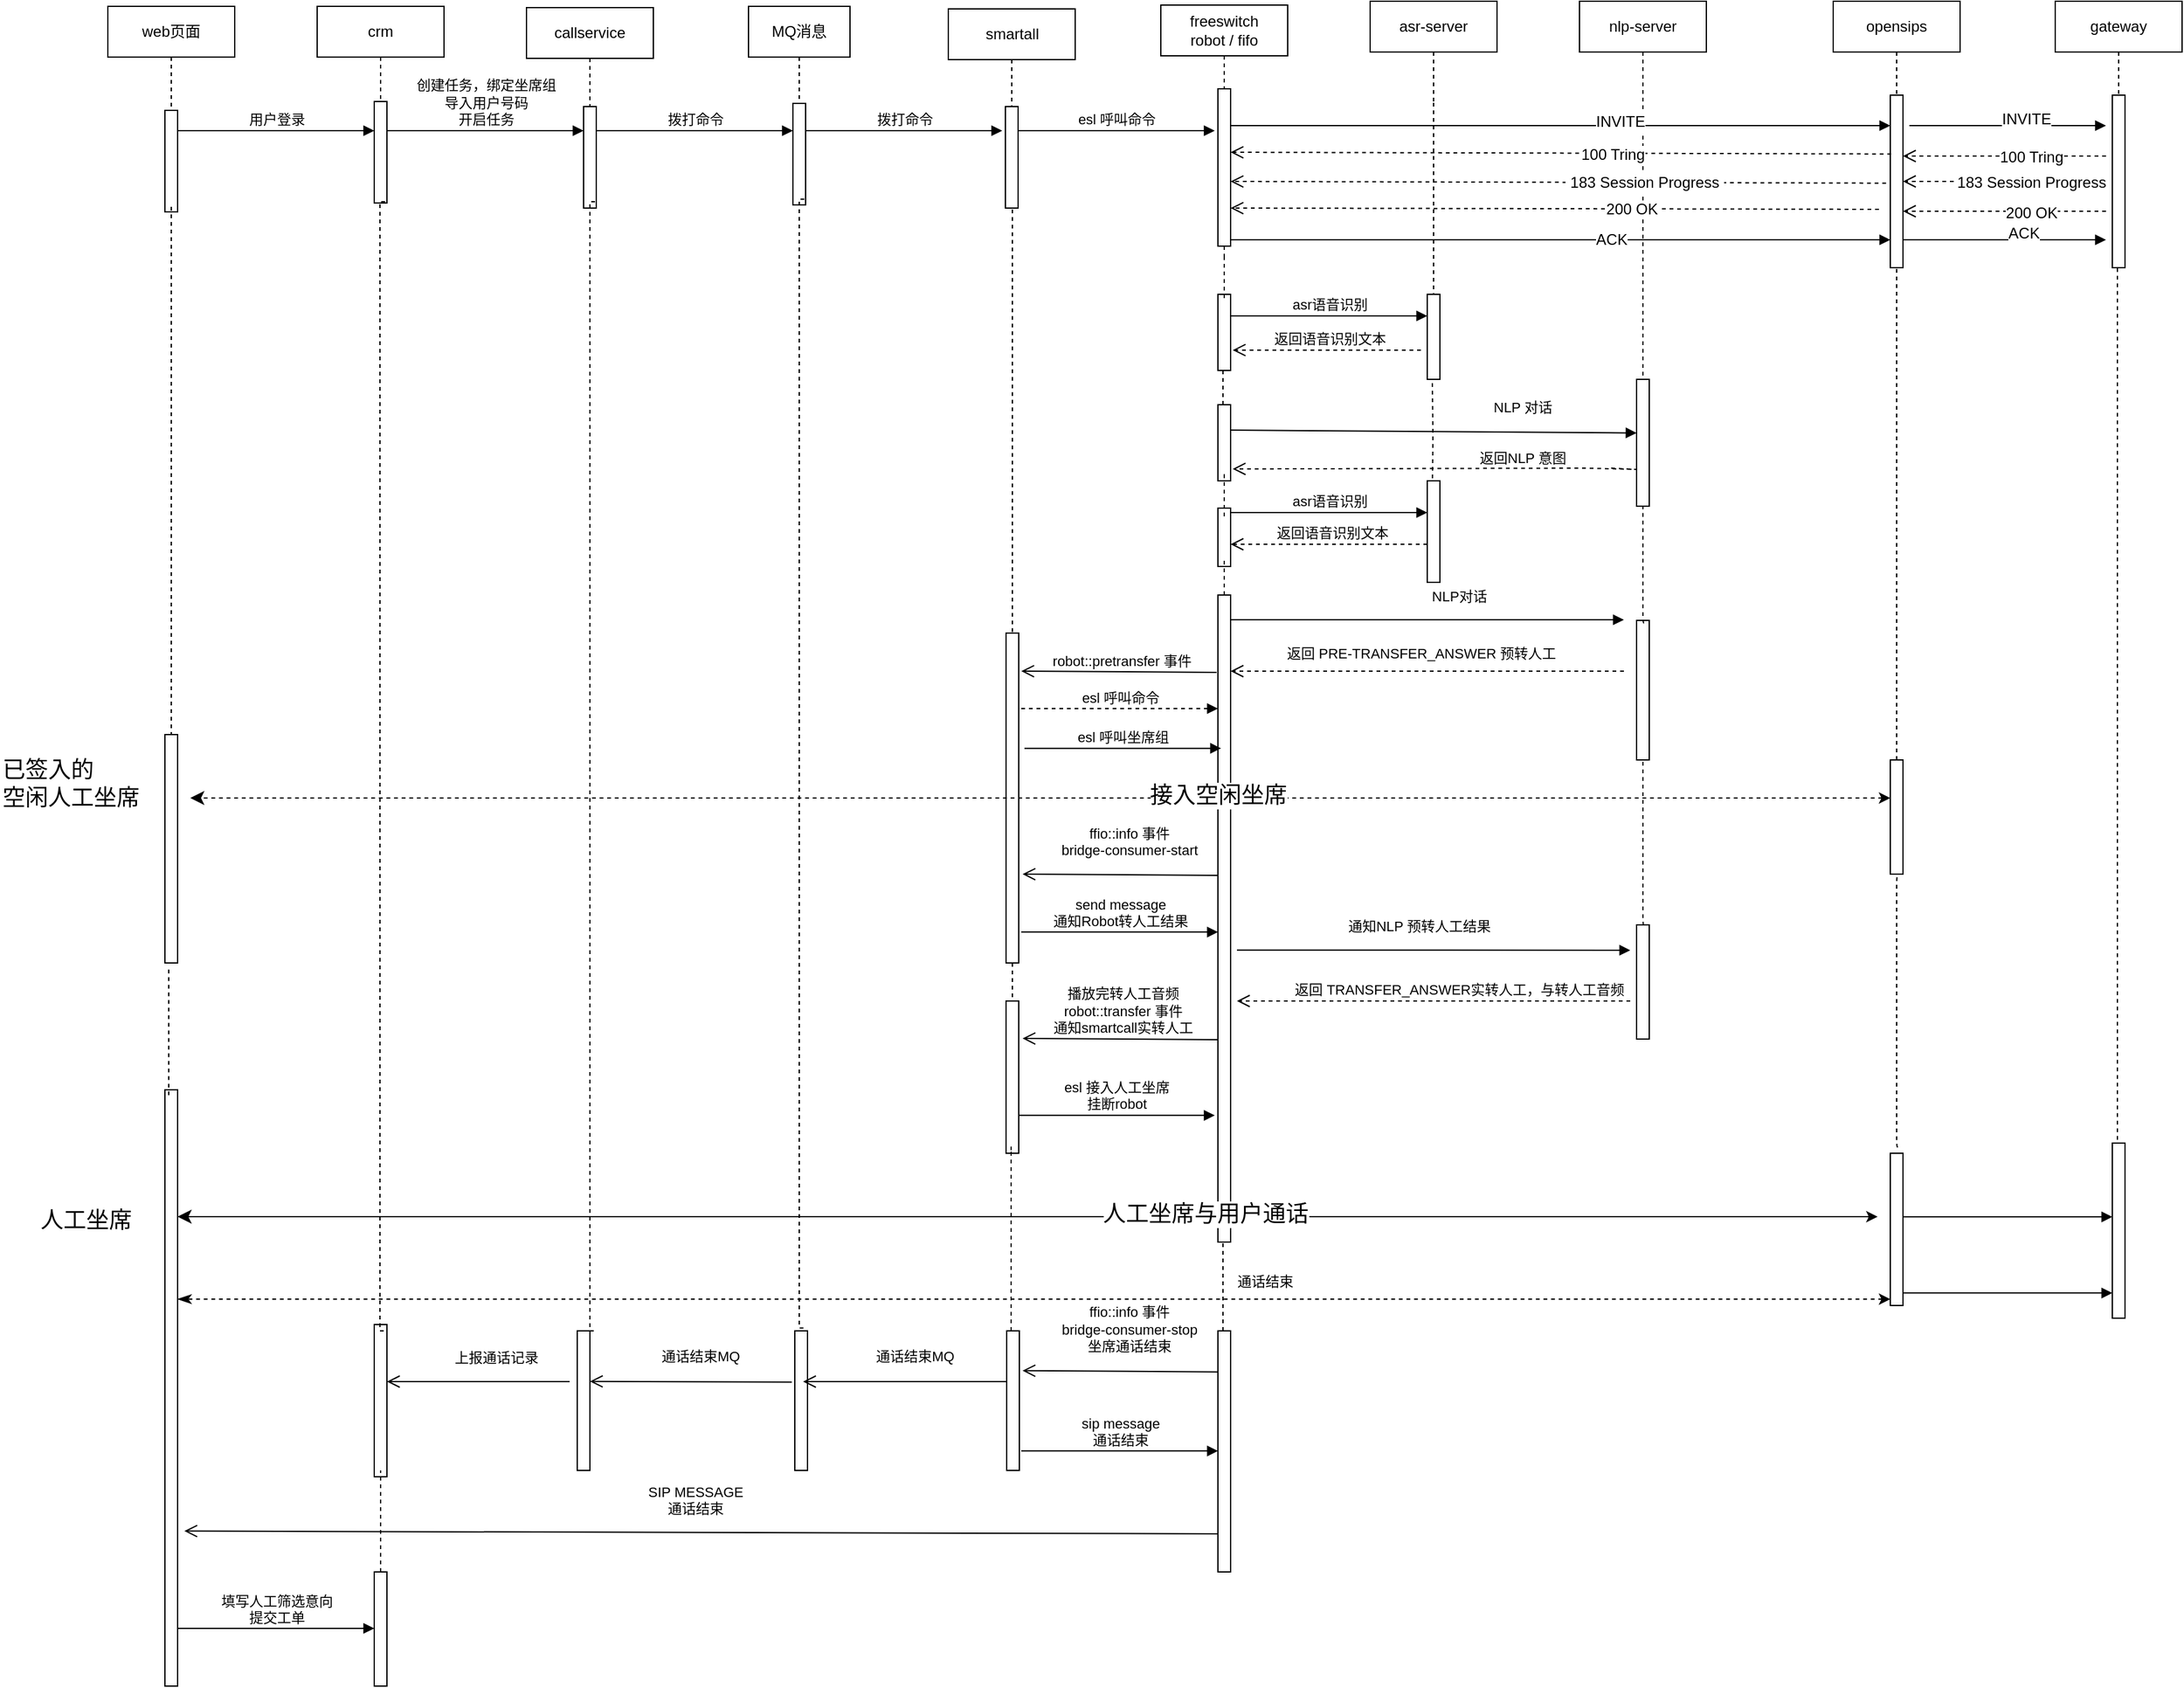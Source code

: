 <mxfile version="10.5.8" type="github"><diagram id="3mgoe-jNPa9EcW9ZpjK1" name="Page-1"><mxGraphModel dx="2095" dy="4619" grid="1" gridSize="10" guides="1" tooltips="1" connect="1" arrows="1" fold="1" page="0" pageScale="1" pageWidth="827" pageHeight="1169" background="none" math="0" shadow="0"><root><mxCell id="0"/><mxCell id="1" parent="0"/><mxCell id="B0qbbdO-0wWLb9-uWsGg-14" value="smartall" style="shape=umlLifeline;perimeter=lifelinePerimeter;whiteSpace=wrap;html=1;container=1;collapsible=0;recursiveResize=0;outlineConnect=0;" parent="1" vertex="1"><mxGeometry x="47.5" y="-3632" width="100" height="80" as="geometry"/></mxCell><mxCell id="B0qbbdO-0wWLb9-uWsGg-15" value="freeswitch&lt;br&gt;robot / fifo&lt;br&gt;" style="shape=umlLifeline;perimeter=lifelinePerimeter;whiteSpace=wrap;html=1;container=1;collapsible=0;recursiveResize=0;outlineConnect=0;" parent="1" vertex="1"><mxGeometry x="215" y="-3635" width="100" height="201" as="geometry"/></mxCell><mxCell id="B0qbbdO-0wWLb9-uWsGg-20" value="" style="html=1;points=[];perimeter=orthogonalPerimeter;" parent="B0qbbdO-0wWLb9-uWsGg-15" vertex="1"><mxGeometry x="45" y="66" width="10" height="124" as="geometry"/></mxCell><mxCell id="fr6vxEHx3baNWwD9M7RQ-111" style="edgeStyle=orthogonalEdgeStyle;rounded=0;jumpSize=6;orthogonalLoop=1;jettySize=auto;html=1;shadow=0;dashed=1;startArrow=none;startFill=0;endArrow=none;endFill=0;strokeWidth=1;" edge="1" parent="1" source="B0qbbdO-0wWLb9-uWsGg-16"><mxGeometry relative="1" as="geometry"><mxPoint x="430" y="-3400" as="targetPoint"/></mxGeometry></mxCell><mxCell id="B0qbbdO-0wWLb9-uWsGg-16" value="asr-server" style="shape=umlLifeline;perimeter=lifelinePerimeter;whiteSpace=wrap;html=1;container=1;collapsible=0;recursiveResize=0;outlineConnect=0;" parent="1" vertex="1"><mxGeometry x="380" y="-3638" width="100" height="80" as="geometry"/></mxCell><mxCell id="B0qbbdO-0wWLb9-uWsGg-17" value="callservice" style="shape=umlLifeline;perimeter=lifelinePerimeter;whiteSpace=wrap;html=1;container=1;collapsible=0;recursiveResize=0;outlineConnect=0;" parent="1" vertex="1"><mxGeometry x="-285" y="-3633" width="100" height="80" as="geometry"/></mxCell><mxCell id="B0qbbdO-0wWLb9-uWsGg-18" value="crm" style="shape=umlLifeline;perimeter=lifelinePerimeter;whiteSpace=wrap;html=1;container=1;collapsible=0;recursiveResize=0;outlineConnect=0;" parent="1" vertex="1"><mxGeometry x="-450" y="-3634" width="100" height="80" as="geometry"/></mxCell><mxCell id="B0qbbdO-0wWLb9-uWsGg-19" value="web页面" style="shape=umlLifeline;perimeter=lifelinePerimeter;whiteSpace=wrap;html=1;container=1;collapsible=0;recursiveResize=0;outlineConnect=0;" parent="1" vertex="1"><mxGeometry x="-615" y="-3634" width="100" height="80" as="geometry"/></mxCell><mxCell id="B0qbbdO-0wWLb9-uWsGg-21" value="" style="html=1;points=[];perimeter=orthogonalPerimeter;" parent="1" vertex="1"><mxGeometry x="425" y="-3407" width="10" height="67" as="geometry"/></mxCell><mxCell id="fr6vxEHx3baNWwD9M7RQ-88" style="edgeStyle=orthogonalEdgeStyle;rounded=0;jumpSize=6;orthogonalLoop=1;jettySize=auto;html=1;shadow=0;startArrow=block;startFill=1;endArrow=none;endFill=0;strokeWidth=1;dashed=1;exitX=1.017;exitY=0.908;exitDx=0;exitDy=0;exitPerimeter=0;" edge="1" parent="1" source="B0qbbdO-0wWLb9-uWsGg-22" target="fr6vxEHx3baNWwD9M7RQ-86"><mxGeometry relative="1" as="geometry"><mxPoint x="98" y="-3320" as="sourcePoint"/><Array as="points"><mxPoint x="98" y="-3482"/></Array></mxGeometry></mxCell><mxCell id="B0qbbdO-0wWLb9-uWsGg-22" value="" style="html=1;points=[];perimeter=orthogonalPerimeter;" parent="1" vertex="1"><mxGeometry x="92.5" y="-3555" width="10" height="80" as="geometry"/></mxCell><mxCell id="B0qbbdO-0wWLb9-uWsGg-23" value="" style="html=1;points=[];perimeter=orthogonalPerimeter;" parent="1" vertex="1"><mxGeometry x="-240" y="-3555" width="10" height="80" as="geometry"/></mxCell><mxCell id="B0qbbdO-0wWLb9-uWsGg-24" value="" style="html=1;points=[];perimeter=orthogonalPerimeter;" parent="1" vertex="1"><mxGeometry x="-405" y="-3559" width="10" height="80" as="geometry"/></mxCell><mxCell id="B0qbbdO-0wWLb9-uWsGg-25" value="" style="html=1;points=[];perimeter=orthogonalPerimeter;" parent="1" vertex="1"><mxGeometry x="-570" y="-3552" width="10" height="80" as="geometry"/></mxCell><mxCell id="fr6vxEHx3baNWwD9M7RQ-2" value="用户登录&lt;br&gt;" style="html=1;verticalAlign=bottom;endArrow=block;" edge="1" parent="1"><mxGeometry width="80" relative="1" as="geometry"><mxPoint x="-560" y="-3536" as="sourcePoint"/><mxPoint x="-405" y="-3536" as="targetPoint"/></mxGeometry></mxCell><mxCell id="fr6vxEHx3baNWwD9M7RQ-11" value="MQ消息" style="shape=umlLifeline;perimeter=lifelinePerimeter;whiteSpace=wrap;html=1;container=1;collapsible=0;recursiveResize=0;outlineConnect=0;" vertex="1" parent="1"><mxGeometry x="-110" y="-3634" width="80" height="80" as="geometry"/></mxCell><mxCell id="fr6vxEHx3baNWwD9M7RQ-12" value="" style="html=1;points=[];perimeter=orthogonalPerimeter;" vertex="1" parent="1"><mxGeometry x="-75" y="-3557.5" width="10" height="80" as="geometry"/></mxCell><mxCell id="fr6vxEHx3baNWwD9M7RQ-17" value="创建任务，绑定坐席组&lt;br&gt;导入用户号码&lt;br&gt;开启任务&lt;br&gt;" style="html=1;verticalAlign=bottom;endArrow=block;" edge="1" parent="1"><mxGeometry width="80" relative="1" as="geometry"><mxPoint x="-395" y="-3536" as="sourcePoint"/><mxPoint x="-240" y="-3536" as="targetPoint"/></mxGeometry></mxCell><mxCell id="fr6vxEHx3baNWwD9M7RQ-18" value="拨打命令" style="html=1;verticalAlign=bottom;endArrow=block;" edge="1" parent="1"><mxGeometry width="80" relative="1" as="geometry"><mxPoint x="-230" y="-3536" as="sourcePoint"/><mxPoint x="-75" y="-3536" as="targetPoint"/></mxGeometry></mxCell><mxCell id="fr6vxEHx3baNWwD9M7RQ-20" value="esl 呼叫命令" style="html=1;verticalAlign=bottom;endArrow=block;" edge="1" parent="1"><mxGeometry width="80" relative="1" as="geometry"><mxPoint x="102.5" y="-3536" as="sourcePoint"/><mxPoint x="257.5" y="-3536" as="targetPoint"/></mxGeometry></mxCell><mxCell id="fr6vxEHx3baNWwD9M7RQ-28" value="拨打命令" style="html=1;verticalAlign=bottom;endArrow=block;" edge="1" parent="1"><mxGeometry width="80" relative="1" as="geometry"><mxPoint x="-65" y="-3536" as="sourcePoint"/><mxPoint x="90" y="-3536" as="targetPoint"/></mxGeometry></mxCell><mxCell id="fr6vxEHx3baNWwD9M7RQ-31" value="nlp-server" style="shape=umlLifeline;perimeter=lifelinePerimeter;whiteSpace=wrap;html=1;container=1;collapsible=0;recursiveResize=0;outlineConnect=0;" vertex="1" parent="1"><mxGeometry x="545" y="-3638" width="100" height="298" as="geometry"/></mxCell><mxCell id="fr6vxEHx3baNWwD9M7RQ-32" value="" style="html=1;points=[];perimeter=orthogonalPerimeter;" vertex="1" parent="1"><mxGeometry x="590" y="-3340" width="10" height="100" as="geometry"/></mxCell><mxCell id="fr6vxEHx3baNWwD9M7RQ-36" value="asr语音识别" style="html=1;verticalAlign=bottom;endArrow=block;" edge="1" parent="1"><mxGeometry width="80" relative="1" as="geometry"><mxPoint x="270" y="-3390" as="sourcePoint"/><mxPoint x="425" y="-3390" as="targetPoint"/></mxGeometry></mxCell><mxCell id="fr6vxEHx3baNWwD9M7RQ-38" value="返回语音识别文本" style="html=1;verticalAlign=bottom;endArrow=open;dashed=1;endSize=8;rounded=0;entryX=1.167;entryY=0.733;entryDx=0;entryDy=0;entryPerimeter=0;" edge="1" parent="1" target="fr6vxEHx3baNWwD9M7RQ-112"><mxGeometry x="-0.026" relative="1" as="geometry"><mxPoint x="420" y="-3363" as="sourcePoint"/><mxPoint x="280" y="-3354" as="targetPoint"/><mxPoint as="offset"/></mxGeometry></mxCell><mxCell id="fr6vxEHx3baNWwD9M7RQ-68" value="asr语音识别" style="html=1;verticalAlign=bottom;endArrow=block;" edge="1" parent="1"><mxGeometry width="80" relative="1" as="geometry"><mxPoint x="270" y="-3235" as="sourcePoint"/><mxPoint x="425" y="-3235" as="targetPoint"/></mxGeometry></mxCell><mxCell id="fr6vxEHx3baNWwD9M7RQ-69" value="返回语音识别文本" style="html=1;verticalAlign=bottom;endArrow=open;dashed=1;endSize=8;rounded=0;" edge="1" parent="1"><mxGeometry x="-0.026" relative="1" as="geometry"><mxPoint x="425" y="-3210" as="sourcePoint"/><mxPoint x="270" y="-3210" as="targetPoint"/><mxPoint as="offset"/></mxGeometry></mxCell><mxCell id="fr6vxEHx3baNWwD9M7RQ-70" value="NLP 对话" style="html=1;verticalAlign=bottom;endArrow=block;entryX=0;entryY=0.423;entryDx=0;entryDy=0;entryPerimeter=0;" edge="1" parent="1" target="fr6vxEHx3baNWwD9M7RQ-32"><mxGeometry x="0.437" y="11" width="80" relative="1" as="geometry"><mxPoint x="270" y="-3300" as="sourcePoint"/><mxPoint x="580" y="-3298" as="targetPoint"/><mxPoint as="offset"/></mxGeometry></mxCell><mxCell id="fr6vxEHx3baNWwD9M7RQ-71" value="返回NLP 意图" style="html=1;verticalAlign=bottom;endArrow=open;endSize=8;rounded=0;dashed=1;entryX=1.167;entryY=0.844;entryDx=0;entryDy=0;entryPerimeter=0;" edge="1" parent="1" target="fr6vxEHx3baNWwD9M7RQ-93"><mxGeometry x="-0.349" y="1" relative="1" as="geometry"><mxPoint x="570" y="-3270" as="sourcePoint"/><mxPoint x="280" y="-3270" as="targetPoint"/><Array as="points"><mxPoint x="590" y="-3269"/><mxPoint x="550" y="-3270"/></Array><mxPoint as="offset"/></mxGeometry></mxCell><mxCell id="fr6vxEHx3baNWwD9M7RQ-79" value="" style="edgeStyle=orthogonalEdgeStyle;rounded=1;jumpSize=6;orthogonalLoop=1;jettySize=auto;html=1;shadow=0;dashed=1;startArrow=none;startFill=0;endArrow=none;endFill=0;strokeWidth=1;entryX=0.4;entryY=1.013;entryDx=0;entryDy=0;entryPerimeter=0;" edge="1" parent="1" target="B0qbbdO-0wWLb9-uWsGg-21"><mxGeometry relative="1" as="geometry"><mxPoint x="429" y="-3250" as="sourcePoint"/><mxPoint x="430" y="-3310" as="targetPoint"/></mxGeometry></mxCell><mxCell id="fr6vxEHx3baNWwD9M7RQ-76" value="" style="html=1;points=[];perimeter=orthogonalPerimeter;" vertex="1" parent="1"><mxGeometry x="425" y="-3260" width="10" height="80" as="geometry"/></mxCell><mxCell id="fr6vxEHx3baNWwD9M7RQ-81" value="NLP对话" style="html=1;verticalAlign=bottom;endArrow=block;" edge="1" parent="1"><mxGeometry x="0.161" y="10" width="80" relative="1" as="geometry"><mxPoint x="270" y="-3150.5" as="sourcePoint"/><mxPoint x="580" y="-3150.5" as="targetPoint"/><mxPoint as="offset"/></mxGeometry></mxCell><mxCell id="fr6vxEHx3baNWwD9M7RQ-86" value="" style="html=1;points=[];perimeter=orthogonalPerimeter;" vertex="1" parent="1"><mxGeometry x="93" y="-3140" width="10" height="260" as="geometry"/></mxCell><mxCell id="fr6vxEHx3baNWwD9M7RQ-89" value="robot::pretransfer 事件" style="html=1;verticalAlign=bottom;endArrow=open;endSize=8;rounded=0;entryX=1.3;entryY=0.69;entryDx=0;entryDy=0;entryPerimeter=0;" edge="1" parent="1"><mxGeometry x="-0.026" relative="1" as="geometry"><mxPoint x="259" y="-3109" as="sourcePoint"/><mxPoint x="105" y="-3110" as="targetPoint"/><mxPoint as="offset"/></mxGeometry></mxCell><mxCell id="fr6vxEHx3baNWwD9M7RQ-90" value="esl 呼叫命令" style="html=1;verticalAlign=bottom;endArrow=block;dashed=1;" edge="1" parent="1"><mxGeometry width="80" relative="1" as="geometry"><mxPoint x="105" y="-3080.5" as="sourcePoint"/><mxPoint x="260" y="-3080.5" as="targetPoint"/></mxGeometry></mxCell><mxCell id="fr6vxEHx3baNWwD9M7RQ-93" value="" style="html=1;points=[];perimeter=orthogonalPerimeter;" vertex="1" parent="1"><mxGeometry x="260" y="-3320" width="10" height="60" as="geometry"/></mxCell><mxCell id="fr6vxEHx3baNWwD9M7RQ-95" value="" style="edgeStyle=orthogonalEdgeStyle;rounded=1;jumpSize=6;orthogonalLoop=1;jettySize=auto;html=1;shadow=0;dashed=1;startArrow=none;startFill=0;endArrow=none;endFill=0;strokeWidth=1;" edge="1" parent="1"><mxGeometry relative="1" as="geometry"><mxPoint x="264" y="-3320" as="sourcePoint"/><mxPoint x="264" y="-3347" as="targetPoint"/></mxGeometry></mxCell><mxCell id="fr6vxEHx3baNWwD9M7RQ-96" value="" style="html=1;points=[];perimeter=orthogonalPerimeter;" vertex="1" parent="1"><mxGeometry x="260" y="-3238.5" width="10" height="46" as="geometry"/></mxCell><mxCell id="fr6vxEHx3baNWwD9M7RQ-99" value="" style="edgeStyle=orthogonalEdgeStyle;rounded=1;jumpSize=6;orthogonalLoop=1;jettySize=auto;html=1;shadow=0;dashed=1;startArrow=none;startFill=0;endArrow=none;endFill=0;strokeWidth=1;" edge="1" parent="1"><mxGeometry relative="1" as="geometry"><mxPoint x="265" y="-3232" as="sourcePoint"/><mxPoint x="265" y="-3260" as="targetPoint"/><Array as="points"><mxPoint x="265" y="-3270"/><mxPoint x="265" y="-3270"/></Array></mxGeometry></mxCell><mxCell id="fr6vxEHx3baNWwD9M7RQ-100" value="" style="html=1;points=[];perimeter=orthogonalPerimeter;" vertex="1" parent="1"><mxGeometry x="260" y="-3170" width="10" height="510" as="geometry"/></mxCell><mxCell id="fr6vxEHx3baNWwD9M7RQ-102" value="" style="edgeStyle=orthogonalEdgeStyle;rounded=1;jumpSize=6;orthogonalLoop=1;jettySize=auto;html=1;shadow=0;dashed=1;startArrow=none;startFill=0;endArrow=none;endFill=0;strokeWidth=1;" edge="1" parent="1" source="fr6vxEHx3baNWwD9M7RQ-100"><mxGeometry relative="1" as="geometry"><mxPoint x="265" y="-3169" as="sourcePoint"/><mxPoint x="265" y="-3197" as="targetPoint"/></mxGeometry></mxCell><mxCell id="fr6vxEHx3baNWwD9M7RQ-103" value="返回 PRE-TRANSFER_ANSWER 预转人工&lt;br&gt;" style="html=1;verticalAlign=bottom;endArrow=open;endSize=8;rounded=0;dashed=1;" edge="1" parent="1"><mxGeometry x="0.032" y="-5" relative="1" as="geometry"><mxPoint x="580" y="-3110" as="sourcePoint"/><mxPoint x="270" y="-3110" as="targetPoint"/><mxPoint as="offset"/></mxGeometry></mxCell><mxCell id="fr6vxEHx3baNWwD9M7RQ-105" value="" style="html=1;points=[];perimeter=orthogonalPerimeter;" vertex="1" parent="1"><mxGeometry x="-570" y="-3060" width="10" height="180" as="geometry"/></mxCell><mxCell id="fr6vxEHx3baNWwD9M7RQ-107" style="edgeStyle=orthogonalEdgeStyle;rounded=0;jumpSize=6;orthogonalLoop=1;jettySize=auto;html=1;shadow=0;startArrow=none;startFill=0;endArrow=none;endFill=0;strokeWidth=1;dashed=1;exitX=0.5;exitY=0.95;exitDx=0;exitDy=0;exitPerimeter=0;" edge="1" parent="1" source="B0qbbdO-0wWLb9-uWsGg-25" target="fr6vxEHx3baNWwD9M7RQ-105"><mxGeometry relative="1" as="geometry"><mxPoint x="-565" y="-3267.5" as="sourcePoint"/><mxPoint x="-565" y="-3107.5" as="targetPoint"/><Array as="points"/></mxGeometry></mxCell><mxCell id="fr6vxEHx3baNWwD9M7RQ-108" value="esl 呼叫坐席组" style="html=1;verticalAlign=bottom;endArrow=block;" edge="1" parent="1"><mxGeometry width="80" relative="1" as="geometry"><mxPoint x="107.5" y="-3049.167" as="sourcePoint"/><mxPoint x="262.5" y="-3049.167" as="targetPoint"/></mxGeometry></mxCell><mxCell id="fr6vxEHx3baNWwD9M7RQ-109" value="opensips" style="shape=umlLifeline;perimeter=lifelinePerimeter;whiteSpace=wrap;html=1;container=1;collapsible=0;recursiveResize=0;outlineConnect=0;" vertex="1" parent="1"><mxGeometry x="745" y="-3638" width="100" height="210" as="geometry"/></mxCell><mxCell id="fr6vxEHx3baNWwD9M7RQ-110" value="" style="html=1;points=[];perimeter=orthogonalPerimeter;" vertex="1" parent="fr6vxEHx3baNWwD9M7RQ-109"><mxGeometry x="45" y="74" width="10" height="136" as="geometry"/></mxCell><mxCell id="fr6vxEHx3baNWwD9M7RQ-112" value="" style="html=1;points=[];perimeter=orthogonalPerimeter;" vertex="1" parent="1"><mxGeometry x="260" y="-3407" width="10" height="60" as="geometry"/></mxCell><mxCell id="fr6vxEHx3baNWwD9M7RQ-113" value="" style="html=1;verticalAlign=bottom;endArrow=block;" edge="1" parent="1"><mxGeometry x="0.038" y="10" width="80" relative="1" as="geometry"><mxPoint x="270" y="-3540" as="sourcePoint"/><mxPoint x="790" y="-3540" as="targetPoint"/><mxPoint as="offset"/></mxGeometry></mxCell><mxCell id="fr6vxEHx3baNWwD9M7RQ-122" value="INVITE" style="text;html=1;resizable=0;points=[];align=center;verticalAlign=middle;labelBackgroundColor=#ffffff;" vertex="1" connectable="0" parent="fr6vxEHx3baNWwD9M7RQ-113"><mxGeometry x="0.179" y="3" relative="1" as="geometry"><mxPoint as="offset"/></mxGeometry></mxCell><mxCell id="fr6vxEHx3baNWwD9M7RQ-116" value="" style="html=1;verticalAlign=bottom;endArrow=open;dashed=1;endSize=8;rounded=0;exitX=0.067;exitY=0.341;exitDx=0;exitDy=0;exitPerimeter=0;" edge="1" parent="1" source="fr6vxEHx3baNWwD9M7RQ-110"><mxGeometry x="-0.026" relative="1" as="geometry"><mxPoint x="780" y="-3519" as="sourcePoint"/><mxPoint x="270" y="-3519" as="targetPoint"/><mxPoint as="offset"/></mxGeometry></mxCell><mxCell id="fr6vxEHx3baNWwD9M7RQ-123" value="100 Tring" style="text;html=1;resizable=0;points=[];align=center;verticalAlign=middle;labelBackgroundColor=#ffffff;" vertex="1" connectable="0" parent="fr6vxEHx3baNWwD9M7RQ-116"><mxGeometry x="-0.659" y="1" relative="1" as="geometry"><mxPoint x="-131" as="offset"/></mxGeometry></mxCell><mxCell id="fr6vxEHx3baNWwD9M7RQ-118" value="" style="html=1;verticalAlign=bottom;endArrow=open;dashed=1;endSize=8;rounded=0;exitX=-0.333;exitY=0.51;exitDx=0;exitDy=0;exitPerimeter=0;" edge="1" parent="1" source="fr6vxEHx3baNWwD9M7RQ-110"><mxGeometry x="-0.026" relative="1" as="geometry"><mxPoint x="781" y="-3495.5" as="sourcePoint"/><mxPoint x="270" y="-3496" as="targetPoint"/><mxPoint as="offset"/></mxGeometry></mxCell><mxCell id="fr6vxEHx3baNWwD9M7RQ-125" value="&amp;nbsp;183 Session Progress&amp;nbsp;" style="text;html=1;resizable=0;points=[];align=center;verticalAlign=middle;labelBackgroundColor=#ffffff;" vertex="1" connectable="0" parent="fr6vxEHx3baNWwD9M7RQ-118"><mxGeometry x="-0.425" y="1" relative="1" as="geometry"><mxPoint x="-42" y="-1" as="offset"/></mxGeometry></mxCell><mxCell id="fr6vxEHx3baNWwD9M7RQ-119" value="" style="html=1;verticalAlign=bottom;endArrow=open;dashed=1;endSize=8;rounded=0;exitX=-0.367;exitY=0.503;exitDx=0;exitDy=0;exitPerimeter=0;" edge="1" parent="1"><mxGeometry x="-0.026" relative="1" as="geometry"><mxPoint x="781" y="-3474" as="sourcePoint"/><mxPoint x="270" y="-3475" as="targetPoint"/><mxPoint as="offset"/></mxGeometry></mxCell><mxCell id="fr6vxEHx3baNWwD9M7RQ-126" value="200 OK" style="text;html=1;resizable=0;points=[];align=center;verticalAlign=middle;labelBackgroundColor=#ffffff;" vertex="1" connectable="0" parent="fr6vxEHx3baNWwD9M7RQ-119"><mxGeometry x="-0.545" y="1" relative="1" as="geometry"><mxPoint x="-79" y="-1.5" as="offset"/></mxGeometry></mxCell><mxCell id="fr6vxEHx3baNWwD9M7RQ-120" value="" style="html=1;verticalAlign=bottom;endArrow=block;" edge="1" parent="1"><mxGeometry x="0.115" y="10" width="80" relative="1" as="geometry"><mxPoint x="270" y="-3450" as="sourcePoint"/><mxPoint x="790" y="-3450" as="targetPoint"/><mxPoint as="offset"/></mxGeometry></mxCell><mxCell id="fr6vxEHx3baNWwD9M7RQ-127" value="ACK" style="text;html=1;resizable=0;points=[];align=center;verticalAlign=middle;labelBackgroundColor=#ffffff;" vertex="1" connectable="0" parent="fr6vxEHx3baNWwD9M7RQ-120"><mxGeometry x="0.518" y="-1" relative="1" as="geometry"><mxPoint x="-95" y="-1" as="offset"/></mxGeometry></mxCell><mxCell id="fr6vxEHx3baNWwD9M7RQ-131" value="" style="edgeStyle=orthogonalEdgeStyle;rounded=1;jumpSize=6;orthogonalLoop=1;jettySize=auto;html=1;shadow=0;dashed=1;startArrow=none;startFill=0;endArrow=none;endFill=0;strokeWidth=1;" edge="1" parent="1"><mxGeometry relative="1" as="geometry"><mxPoint x="265" y="-3404" as="sourcePoint"/><mxPoint x="265" y="-3438" as="targetPoint"/></mxGeometry></mxCell><mxCell id="fr6vxEHx3baNWwD9M7RQ-134" value="" style="html=1;points=[];perimeter=orthogonalPerimeter;" vertex="1" parent="1"><mxGeometry x="590" y="-3150" width="10" height="110" as="geometry"/></mxCell><mxCell id="fr6vxEHx3baNWwD9M7RQ-137" value="" style="edgeStyle=orthogonalEdgeStyle;rounded=1;jumpSize=6;orthogonalLoop=1;jettySize=auto;html=1;shadow=0;dashed=1;startArrow=none;startFill=0;endArrow=none;endFill=0;strokeWidth=1;exitX=0.6;exitY=0.017;exitDx=0;exitDy=0;exitPerimeter=0;" edge="1" parent="1" source="fr6vxEHx3baNWwD9M7RQ-134" target="fr6vxEHx3baNWwD9M7RQ-32"><mxGeometry relative="1" as="geometry"><mxPoint x="594" y="-3180" as="sourcePoint"/><mxPoint x="594" y="-3218.5" as="targetPoint"/><Array as="points"><mxPoint x="595" y="-3148"/></Array></mxGeometry></mxCell><mxCell id="fr6vxEHx3baNWwD9M7RQ-149" value="" style="html=1;points=[];perimeter=orthogonalPerimeter;" vertex="1" parent="1"><mxGeometry x="790" y="-3040" width="10" height="90" as="geometry"/></mxCell><mxCell id="fr6vxEHx3baNWwD9M7RQ-153" value="" style="edgeStyle=orthogonalEdgeStyle;rounded=0;jumpSize=6;orthogonalLoop=1;jettySize=auto;html=1;shadow=0;dashed=1;startArrow=none;startFill=0;endArrow=none;endFill=0;strokeWidth=1;" edge="1" parent="1" source="fr6vxEHx3baNWwD9M7RQ-149"><mxGeometry relative="1" as="geometry"><mxPoint x="795" y="-3108" as="sourcePoint"/><mxPoint x="795" y="-3428" as="targetPoint"/><Array as="points"/></mxGeometry></mxCell><mxCell id="fr6vxEHx3baNWwD9M7RQ-158" value="" style="html=1;verticalAlign=bottom;endArrow=classic;endSize=8;rounded=0;dashed=1;endFill=1;startArrow=classic;startFill=1;" edge="1" parent="1"><mxGeometry x="-0.651" y="-5" relative="1" as="geometry"><mxPoint x="790" y="-3010" as="sourcePoint"/><mxPoint x="-550" y="-3010" as="targetPoint"/><Array as="points"><mxPoint x="390" y="-3010"/><mxPoint x="-550" y="-3010"/></Array><mxPoint as="offset"/></mxGeometry></mxCell><mxCell id="fr6vxEHx3baNWwD9M7RQ-164" value="&lt;font style=&quot;font-size: 18px&quot;&gt;接入空闲坐席&lt;/font&gt;" style="text;html=1;resizable=0;points=[];align=center;verticalAlign=middle;labelBackgroundColor=#ffffff;" vertex="1" connectable="0" parent="fr6vxEHx3baNWwD9M7RQ-158"><mxGeometry x="1" y="810" relative="1" as="geometry"><mxPoint x="810" y="-2" as="offset"/></mxGeometry></mxCell><mxCell id="fr6vxEHx3baNWwD9M7RQ-165" value="ffio::info 事件&lt;br&gt;bridge-consumer-start&lt;br&gt;" style="html=1;verticalAlign=bottom;endArrow=open;endSize=8;rounded=0;entryX=1.3;entryY=0.69;entryDx=0;entryDy=0;entryPerimeter=0;" edge="1" parent="1"><mxGeometry x="-0.09" y="-11" relative="1" as="geometry"><mxPoint x="260" y="-2949" as="sourcePoint"/><mxPoint x="106" y="-2950" as="targetPoint"/><mxPoint as="offset"/></mxGeometry></mxCell><mxCell id="fr6vxEHx3baNWwD9M7RQ-166" value="send message&lt;br&gt;通知Robot转人工结果&lt;br&gt;" style="html=1;verticalAlign=bottom;endArrow=block;" edge="1" parent="1"><mxGeometry width="80" relative="1" as="geometry"><mxPoint x="105" y="-2904.333" as="sourcePoint"/><mxPoint x="260" y="-2904.333" as="targetPoint"/></mxGeometry></mxCell><mxCell id="fr6vxEHx3baNWwD9M7RQ-170" value="" style="html=1;points=[];perimeter=orthogonalPerimeter;" vertex="1" parent="1"><mxGeometry x="590" y="-2910" width="10" height="90" as="geometry"/></mxCell><mxCell id="fr6vxEHx3baNWwD9M7RQ-172" value="" style="edgeStyle=orthogonalEdgeStyle;rounded=1;jumpSize=6;orthogonalLoop=1;jettySize=auto;html=1;shadow=0;dashed=1;startArrow=none;startFill=0;endArrow=none;endFill=0;strokeWidth=1;exitX=0.6;exitY=0.017;exitDx=0;exitDy=0;exitPerimeter=0;" edge="1" parent="1" target="fr6vxEHx3baNWwD9M7RQ-134"><mxGeometry relative="1" as="geometry"><mxPoint x="596" y="-2910" as="sourcePoint"/><mxPoint x="595" y="-3002" as="targetPoint"/><Array as="points"><mxPoint x="595" y="-2910"/></Array></mxGeometry></mxCell><mxCell id="fr6vxEHx3baNWwD9M7RQ-173" value="通知NLP 预转人工结果&amp;nbsp;" style="html=1;verticalAlign=bottom;endArrow=block;" edge="1" parent="1"><mxGeometry x="-0.065" y="10" width="80" relative="1" as="geometry"><mxPoint x="275" y="-2890.167" as="sourcePoint"/><mxPoint x="585" y="-2890" as="targetPoint"/><mxPoint as="offset"/></mxGeometry></mxCell><mxCell id="fr6vxEHx3baNWwD9M7RQ-174" value="&lt;span&gt;返回 TRANSFER_ANSWER实转人工，与转人工音频&lt;br&gt;&lt;/span&gt;" style="html=1;verticalAlign=bottom;endArrow=open;endSize=8;rounded=0;dashed=1;" edge="1" parent="1"><mxGeometry x="-0.129" relative="1" as="geometry"><mxPoint x="585" y="-2850" as="sourcePoint"/><mxPoint x="275" y="-2850" as="targetPoint"/><mxPoint as="offset"/></mxGeometry></mxCell><mxCell id="fr6vxEHx3baNWwD9M7RQ-179" value="播放完转人工音频&lt;br&gt;robot::transfer 事件&lt;br&gt;通知smartcall实转人工&lt;br&gt;" style="html=1;verticalAlign=bottom;endArrow=open;endSize=8;rounded=0;entryX=1.3;entryY=0.69;entryDx=0;entryDy=0;entryPerimeter=0;" edge="1" parent="1"><mxGeometry x="-0.026" relative="1" as="geometry"><mxPoint x="260" y="-2819.5" as="sourcePoint"/><mxPoint x="106" y="-2820.5" as="targetPoint"/><mxPoint as="offset"/></mxGeometry></mxCell><mxCell id="fr6vxEHx3baNWwD9M7RQ-180" value="" style="html=1;points=[];perimeter=orthogonalPerimeter;" vertex="1" parent="1"><mxGeometry x="93" y="-2850" width="10" height="120" as="geometry"/></mxCell><mxCell id="fr6vxEHx3baNWwD9M7RQ-183" value="esl 接入人工坐席&lt;br&gt;挂断robot&lt;br&gt;" style="html=1;verticalAlign=bottom;endArrow=block;" edge="1" parent="1"><mxGeometry width="80" relative="1" as="geometry"><mxPoint x="102.5" y="-2759.833" as="sourcePoint"/><mxPoint x="257.5" y="-2759.833" as="targetPoint"/></mxGeometry></mxCell><mxCell id="fr6vxEHx3baNWwD9M7RQ-184" value="" style="html=1;points=[];perimeter=orthogonalPerimeter;" vertex="1" parent="1"><mxGeometry x="-570" y="-2780" width="10" height="470" as="geometry"/></mxCell><mxCell id="fr6vxEHx3baNWwD9M7RQ-185" value="" style="edgeStyle=orthogonalEdgeStyle;rounded=1;jumpSize=6;orthogonalLoop=1;jettySize=auto;html=1;shadow=0;dashed=1;startArrow=none;startFill=0;endArrow=none;endFill=0;strokeWidth=1;" edge="1" parent="1"><mxGeometry relative="1" as="geometry"><mxPoint x="98" y="-2853" as="sourcePoint"/><mxPoint x="98" y="-2880" as="targetPoint"/></mxGeometry></mxCell><mxCell id="fr6vxEHx3baNWwD9M7RQ-186" value="" style="edgeStyle=orthogonalEdgeStyle;rounded=1;jumpSize=6;orthogonalLoop=1;jettySize=auto;html=1;shadow=0;dashed=1;startArrow=none;startFill=0;endArrow=none;endFill=0;strokeWidth=1;entryX=0.3;entryY=1.015;entryDx=0;entryDy=0;entryPerimeter=0;exitX=0.3;exitY=0.009;exitDx=0;exitDy=0;exitPerimeter=0;" edge="1" parent="1" source="fr6vxEHx3baNWwD9M7RQ-184" target="fr6vxEHx3baNWwD9M7RQ-105"><mxGeometry relative="1" as="geometry"><mxPoint x="-565" y="-2806.5" as="sourcePoint"/><mxPoint x="-565" y="-2833.5" as="targetPoint"/><Array as="points"/></mxGeometry></mxCell><mxCell id="fr6vxEHx3baNWwD9M7RQ-187" value="" style="html=1;verticalAlign=bottom;endArrow=classic;endSize=8;rounded=0;endFill=1;startArrow=classic;startFill=1;" edge="1" parent="1"><mxGeometry x="-0.651" y="-5" relative="1" as="geometry"><mxPoint x="780" y="-2680" as="sourcePoint"/><mxPoint x="-560" y="-2680" as="targetPoint"/><Array as="points"><mxPoint x="380" y="-2680"/><mxPoint x="-560" y="-2680"/></Array><mxPoint as="offset"/></mxGeometry></mxCell><mxCell id="fr6vxEHx3baNWwD9M7RQ-188" value="&lt;font style=&quot;font-size: 18px&quot;&gt;人工坐席与用户通话&lt;/font&gt;" style="text;html=1;resizable=0;points=[];align=center;verticalAlign=middle;labelBackgroundColor=#ffffff;" vertex="1" connectable="0" parent="fr6vxEHx3baNWwD9M7RQ-187"><mxGeometry x="1" y="810" relative="1" as="geometry"><mxPoint x="810" y="-2" as="offset"/></mxGeometry></mxCell><mxCell id="fr6vxEHx3baNWwD9M7RQ-189" value="" style="html=1;points=[];perimeter=orthogonalPerimeter;" vertex="1" parent="1"><mxGeometry x="790" y="-2730" width="10" height="120" as="geometry"/></mxCell><mxCell id="fr6vxEHx3baNWwD9M7RQ-190" value="" style="edgeStyle=orthogonalEdgeStyle;rounded=1;jumpSize=6;orthogonalLoop=1;jettySize=auto;html=1;shadow=0;dashed=1;startArrow=none;startFill=0;endArrow=none;endFill=0;strokeWidth=1;exitX=0.6;exitY=0.017;exitDx=0;exitDy=0;exitPerimeter=0;entryX=0.667;entryY=1.007;entryDx=0;entryDy=0;entryPerimeter=0;" edge="1" parent="1" target="fr6vxEHx3baNWwD9M7RQ-149"><mxGeometry relative="1" as="geometry"><mxPoint x="796" y="-2735" as="sourcePoint"/><mxPoint x="795" y="-2865" as="targetPoint"/><Array as="points"><mxPoint x="795" y="-2735"/><mxPoint x="795" y="-2949"/></Array></mxGeometry></mxCell><mxCell id="fr6vxEHx3baNWwD9M7RQ-191" value="gateway" style="shape=umlLifeline;perimeter=lifelinePerimeter;whiteSpace=wrap;html=1;container=1;collapsible=0;recursiveResize=0;outlineConnect=0;" vertex="1" parent="1"><mxGeometry x="920" y="-3638" width="100" height="210" as="geometry"/></mxCell><mxCell id="fr6vxEHx3baNWwD9M7RQ-192" value="" style="html=1;points=[];perimeter=orthogonalPerimeter;" vertex="1" parent="fr6vxEHx3baNWwD9M7RQ-191"><mxGeometry x="45" y="74" width="10" height="136" as="geometry"/></mxCell><mxCell id="fr6vxEHx3baNWwD9M7RQ-193" value="" style="html=1;verticalAlign=bottom;endArrow=block;" edge="1" parent="1"><mxGeometry width="80" relative="1" as="geometry"><mxPoint x="805" y="-3540" as="sourcePoint"/><mxPoint x="960" y="-3540" as="targetPoint"/></mxGeometry></mxCell><mxCell id="fr6vxEHx3baNWwD9M7RQ-194" value="INVITE" style="text;html=1;resizable=0;points=[];align=center;verticalAlign=middle;labelBackgroundColor=#ffffff;" vertex="1" connectable="0" parent="fr6vxEHx3baNWwD9M7RQ-193"><mxGeometry x="0.183" y="5" relative="1" as="geometry"><mxPoint as="offset"/></mxGeometry></mxCell><mxCell id="fr6vxEHx3baNWwD9M7RQ-195" value="" style="html=1;verticalAlign=bottom;endArrow=open;dashed=1;endSize=8;rounded=0;entryX=1.167;entryY=0.733;entryDx=0;entryDy=0;entryPerimeter=0;" edge="1" parent="1"><mxGeometry x="-0.026" relative="1" as="geometry"><mxPoint x="960" y="-3516" as="sourcePoint"/><mxPoint x="800" y="-3516" as="targetPoint"/><mxPoint as="offset"/></mxGeometry></mxCell><mxCell id="fr6vxEHx3baNWwD9M7RQ-196" value="100 Tring" style="text;html=1;resizable=0;points=[];align=center;verticalAlign=middle;labelBackgroundColor=#ffffff;" vertex="1" connectable="0" parent="fr6vxEHx3baNWwD9M7RQ-195"><mxGeometry x="-0.258" y="1" relative="1" as="geometry"><mxPoint as="offset"/></mxGeometry></mxCell><mxCell id="fr6vxEHx3baNWwD9M7RQ-197" value="" style="html=1;verticalAlign=bottom;endArrow=open;dashed=1;endSize=8;rounded=0;entryX=1.167;entryY=0.733;entryDx=0;entryDy=0;entryPerimeter=0;" edge="1" parent="1"><mxGeometry x="-0.026" relative="1" as="geometry"><mxPoint x="960" y="-3496" as="sourcePoint"/><mxPoint x="800" y="-3496" as="targetPoint"/><mxPoint as="offset"/></mxGeometry></mxCell><mxCell id="fr6vxEHx3baNWwD9M7RQ-198" value="183 Session Progress" style="text;html=1;resizable=0;points=[];align=center;verticalAlign=middle;labelBackgroundColor=#ffffff;" vertex="1" connectable="0" parent="fr6vxEHx3baNWwD9M7RQ-197"><mxGeometry x="-0.258" y="1" relative="1" as="geometry"><mxPoint as="offset"/></mxGeometry></mxCell><mxCell id="fr6vxEHx3baNWwD9M7RQ-199" value="" style="html=1;verticalAlign=bottom;endArrow=open;dashed=1;endSize=8;rounded=0;entryX=1.167;entryY=0.733;entryDx=0;entryDy=0;entryPerimeter=0;" edge="1" parent="1"><mxGeometry x="-0.026" relative="1" as="geometry"><mxPoint x="960" y="-3472.5" as="sourcePoint"/><mxPoint x="800" y="-3472.5" as="targetPoint"/><mxPoint as="offset"/></mxGeometry></mxCell><mxCell id="fr6vxEHx3baNWwD9M7RQ-200" value="200 OK" style="text;html=1;resizable=0;points=[];align=center;verticalAlign=middle;labelBackgroundColor=#ffffff;" vertex="1" connectable="0" parent="fr6vxEHx3baNWwD9M7RQ-199"><mxGeometry x="-0.258" y="1" relative="1" as="geometry"><mxPoint as="offset"/></mxGeometry></mxCell><mxCell id="fr6vxEHx3baNWwD9M7RQ-204" value="" style="html=1;verticalAlign=bottom;endArrow=block;" edge="1" parent="1"><mxGeometry width="80" relative="1" as="geometry"><mxPoint x="800" y="-3450" as="sourcePoint"/><mxPoint x="960" y="-3450" as="targetPoint"/></mxGeometry></mxCell><mxCell id="fr6vxEHx3baNWwD9M7RQ-205" value="ACK" style="text;html=1;resizable=0;points=[];align=center;verticalAlign=middle;labelBackgroundColor=#ffffff;" vertex="1" connectable="0" parent="fr6vxEHx3baNWwD9M7RQ-204"><mxGeometry x="0.183" y="5" relative="1" as="geometry"><mxPoint as="offset"/></mxGeometry></mxCell><mxCell id="fr6vxEHx3baNWwD9M7RQ-207" value="" style="html=1;points=[];perimeter=orthogonalPerimeter;" vertex="1" parent="1"><mxGeometry x="965" y="-2738" width="10" height="138" as="geometry"/></mxCell><mxCell id="fr6vxEHx3baNWwD9M7RQ-208" value="" style="edgeStyle=orthogonalEdgeStyle;rounded=0;jumpSize=6;orthogonalLoop=1;jettySize=auto;html=1;shadow=0;dashed=1;startArrow=none;startFill=0;endArrow=none;endFill=0;strokeWidth=1;exitX=0.4;exitY=-0.019;exitDx=0;exitDy=0;exitPerimeter=0;" edge="1" parent="1" source="fr6vxEHx3baNWwD9M7RQ-207"><mxGeometry relative="1" as="geometry"><mxPoint x="969" y="-3040" as="sourcePoint"/><mxPoint x="969" y="-3428" as="targetPoint"/><Array as="points"/></mxGeometry></mxCell><mxCell id="fr6vxEHx3baNWwD9M7RQ-209" value="" style="html=1;verticalAlign=bottom;endArrow=block;" edge="1" parent="1" source="fr6vxEHx3baNWwD9M7RQ-189"><mxGeometry width="80" relative="1" as="geometry"><mxPoint x="810" y="-2679.833" as="sourcePoint"/><mxPoint x="965" y="-2679.833" as="targetPoint"/></mxGeometry></mxCell><mxCell id="fr6vxEHx3baNWwD9M7RQ-210" value="&lt;font style=&quot;font-size: 18px&quot;&gt;已签入的&lt;br&gt;空闲人工坐席&lt;/font&gt;" style="text;html=1;resizable=0;points=[];autosize=1;align=left;verticalAlign=top;spacingTop=-4;" vertex="1" parent="1"><mxGeometry x="-700" y="-3045" width="130" height="30" as="geometry"/></mxCell><mxCell id="fr6vxEHx3baNWwD9M7RQ-211" value="&lt;font style=&quot;font-size: 18px&quot;&gt;人工坐席&lt;/font&gt;" style="text;html=1;resizable=0;points=[];autosize=1;align=left;verticalAlign=top;spacingTop=-4;" vertex="1" parent="1"><mxGeometry x="-670" y="-2690" width="90" height="10" as="geometry"/></mxCell><mxCell id="fr6vxEHx3baNWwD9M7RQ-215" value="" style="html=1;points=[];perimeter=orthogonalPerimeter;" vertex="1" parent="1"><mxGeometry x="-405" y="-2595" width="10" height="120" as="geometry"/></mxCell><mxCell id="fr6vxEHx3baNWwD9M7RQ-216" value="" style="html=1;points=[];perimeter=orthogonalPerimeter;" vertex="1" parent="1"><mxGeometry x="260" y="-2590" width="10" height="190" as="geometry"/></mxCell><mxCell id="fr6vxEHx3baNWwD9M7RQ-217" value="" style="edgeStyle=orthogonalEdgeStyle;rounded=1;jumpSize=6;orthogonalLoop=1;jettySize=auto;html=1;shadow=0;dashed=1;startArrow=none;startFill=0;endArrow=none;endFill=0;strokeWidth=1;entryX=0.4;entryY=1.013;entryDx=0;entryDy=0;entryPerimeter=0;" edge="1" parent="1"><mxGeometry relative="1" as="geometry"><mxPoint x="264" y="-2590" as="sourcePoint"/><mxPoint x="264" y="-2659" as="targetPoint"/></mxGeometry></mxCell><mxCell id="fr6vxEHx3baNWwD9M7RQ-218" value="" style="html=1;points=[];perimeter=orthogonalPerimeter;" vertex="1" parent="1"><mxGeometry x="93.5" y="-2590" width="10" height="110" as="geometry"/></mxCell><mxCell id="fr6vxEHx3baNWwD9M7RQ-219" value="ffio::info 事件&lt;br&gt;bridge-consumer-stop&lt;br&gt;坐席通话结束&lt;br&gt;" style="html=1;verticalAlign=bottom;endArrow=open;endSize=8;rounded=0;entryX=1.3;entryY=0.69;entryDx=0;entryDy=0;entryPerimeter=0;" edge="1" parent="1"><mxGeometry x="-0.09" y="-11" relative="1" as="geometry"><mxPoint x="260" y="-2557.667" as="sourcePoint"/><mxPoint x="106" y="-2558.667" as="targetPoint"/><mxPoint as="offset"/></mxGeometry></mxCell><mxCell id="fr6vxEHx3baNWwD9M7RQ-220" value="" style="html=1;points=[];perimeter=orthogonalPerimeter;" vertex="1" parent="1"><mxGeometry x="-73.5" y="-2590" width="10" height="110" as="geometry"/></mxCell><mxCell id="fr6vxEHx3baNWwD9M7RQ-221" value="" style="html=1;points=[];perimeter=orthogonalPerimeter;" vertex="1" parent="1"><mxGeometry x="-245" y="-2590" width="10" height="110" as="geometry"/></mxCell><mxCell id="fr6vxEHx3baNWwD9M7RQ-222" value="通话结束MQ" style="html=1;verticalAlign=bottom;endArrow=open;endSize=8;rounded=0;" edge="1" parent="1" source="fr6vxEHx3baNWwD9M7RQ-218"><mxGeometry x="-0.09" y="-11" relative="1" as="geometry"><mxPoint x="80" y="-2550" as="sourcePoint"/><mxPoint x="-67" y="-2550" as="targetPoint"/><mxPoint as="offset"/></mxGeometry></mxCell><mxCell id="fr6vxEHx3baNWwD9M7RQ-223" value="通话结束MQ" style="html=1;verticalAlign=bottom;endArrow=open;endSize=8;rounded=0;entryX=1.3;entryY=0.69;entryDx=0;entryDy=0;entryPerimeter=0;exitX=-0.233;exitY=0.367;exitDx=0;exitDy=0;exitPerimeter=0;" edge="1" parent="1" source="fr6vxEHx3baNWwD9M7RQ-220"><mxGeometry x="-0.09" y="-11" relative="1" as="geometry"><mxPoint x="-81" y="-2549.167" as="sourcePoint"/><mxPoint x="-235" y="-2550.167" as="targetPoint"/><mxPoint as="offset"/></mxGeometry></mxCell><mxCell id="fr6vxEHx3baNWwD9M7RQ-225" style="edgeStyle=orthogonalEdgeStyle;rounded=0;jumpSize=6;orthogonalLoop=1;jettySize=auto;html=1;shadow=0;startArrow=none;startFill=0;endArrow=none;endFill=0;strokeWidth=1;dashed=1;exitX=1.017;exitY=0.908;exitDx=0;exitDy=0;exitPerimeter=0;entryX=0.867;entryY=-0.021;entryDx=0;entryDy=0;entryPerimeter=0;" edge="1" parent="1" target="fr6vxEHx3baNWwD9M7RQ-220"><mxGeometry relative="1" as="geometry"><mxPoint x="-66" y="-3482" as="sourcePoint"/><mxPoint x="-71" y="-2820" as="targetPoint"/><Array as="points"><mxPoint x="-70" y="-3482"/><mxPoint x="-70" y="-2592"/></Array></mxGeometry></mxCell><mxCell id="fr6vxEHx3baNWwD9M7RQ-226" value="上报通话记录" style="html=1;verticalAlign=bottom;endArrow=open;endSize=8;rounded=0;exitX=-0.233;exitY=0.367;exitDx=0;exitDy=0;exitPerimeter=0;" edge="1" parent="1"><mxGeometry x="-0.195" y="-10" relative="1" as="geometry"><mxPoint x="-251" y="-2550" as="sourcePoint"/><mxPoint x="-395" y="-2550" as="targetPoint"/><mxPoint as="offset"/></mxGeometry></mxCell><mxCell id="fr6vxEHx3baNWwD9M7RQ-228" value="sip message&lt;br&gt;通话结束&lt;br&gt;" style="html=1;verticalAlign=bottom;endArrow=block;" edge="1" parent="1"><mxGeometry width="80" relative="1" as="geometry"><mxPoint x="105" y="-2495.333" as="sourcePoint"/><mxPoint x="260" y="-2495.333" as="targetPoint"/></mxGeometry></mxCell><mxCell id="fr6vxEHx3baNWwD9M7RQ-229" style="edgeStyle=orthogonalEdgeStyle;rounded=0;jumpSize=6;orthogonalLoop=1;jettySize=auto;html=1;shadow=0;startArrow=none;startFill=0;endArrow=none;endFill=0;strokeWidth=1;dashed=1;exitX=1.017;exitY=0.908;exitDx=0;exitDy=0;exitPerimeter=0;entryX=0.867;entryY=-0.021;entryDx=0;entryDy=0;entryPerimeter=0;" edge="1" parent="1"><mxGeometry relative="1" as="geometry"><mxPoint x="-231" y="-3480" as="sourcePoint"/><mxPoint x="-230" y="-2590" as="targetPoint"/><Array as="points"><mxPoint x="-235" y="-3480"/><mxPoint x="-235" y="-2590"/></Array></mxGeometry></mxCell><mxCell id="fr6vxEHx3baNWwD9M7RQ-230" style="edgeStyle=orthogonalEdgeStyle;rounded=0;jumpSize=6;orthogonalLoop=1;jettySize=auto;html=1;shadow=0;startArrow=none;startFill=0;endArrow=none;endFill=0;strokeWidth=1;dashed=1;exitX=1.017;exitY=0.908;exitDx=0;exitDy=0;exitPerimeter=0;entryX=0.867;entryY=-0.021;entryDx=0;entryDy=0;entryPerimeter=0;" edge="1" parent="1"><mxGeometry relative="1" as="geometry"><mxPoint x="-396.5" y="-3480" as="sourcePoint"/><mxPoint x="-395.5" y="-2590" as="targetPoint"/><Array as="points"><mxPoint x="-400.5" y="-3480"/><mxPoint x="-400.5" y="-2590"/></Array></mxGeometry></mxCell><mxCell id="fr6vxEHx3baNWwD9M7RQ-232" value="SIP MESSAGE&lt;br&gt;通话结束&lt;br&gt;" style="html=1;verticalAlign=bottom;endArrow=open;endSize=8;rounded=0;exitX=0.067;exitY=0.345;exitDx=0;exitDy=0;exitPerimeter=0;entryX=1.533;entryY=0.74;entryDx=0;entryDy=0;entryPerimeter=0;" edge="1" parent="1" target="fr6vxEHx3baNWwD9M7RQ-184"><mxGeometry x="0.012" y="-10" relative="1" as="geometry"><mxPoint x="260" y="-2430" as="sourcePoint"/><mxPoint x="-550" y="-2430" as="targetPoint"/><mxPoint as="offset"/></mxGeometry></mxCell><mxCell id="fr6vxEHx3baNWwD9M7RQ-234" value="" style="html=1;points=[];perimeter=orthogonalPerimeter;" vertex="1" parent="1"><mxGeometry x="-405" y="-2400" width="10" height="90" as="geometry"/></mxCell><mxCell id="fr6vxEHx3baNWwD9M7RQ-235" value="" style="edgeStyle=orthogonalEdgeStyle;rounded=1;jumpSize=6;orthogonalLoop=1;jettySize=auto;html=1;shadow=0;dashed=1;startArrow=none;startFill=0;endArrow=none;endFill=0;strokeWidth=1;" edge="1" parent="1"><mxGeometry relative="1" as="geometry"><mxPoint x="97" y="-2590" as="sourcePoint"/><mxPoint x="97" y="-2728.167" as="targetPoint"/><Array as="points"><mxPoint x="97" y="-2738.167"/><mxPoint x="97" y="-2738.167"/></Array></mxGeometry></mxCell><mxCell id="fr6vxEHx3baNWwD9M7RQ-238" value="" style="edgeStyle=orthogonalEdgeStyle;rounded=1;jumpSize=6;orthogonalLoop=1;jettySize=auto;html=1;shadow=0;dashed=1;startArrow=none;startFill=0;endArrow=none;endFill=0;strokeWidth=1;exitX=0.5;exitY=0;exitDx=0;exitDy=0;exitPerimeter=0;" edge="1" parent="1" source="fr6vxEHx3baNWwD9M7RQ-234"><mxGeometry relative="1" as="geometry"><mxPoint x="-400" y="-2453" as="sourcePoint"/><mxPoint x="-400" y="-2480" as="targetPoint"/></mxGeometry></mxCell><mxCell id="fr6vxEHx3baNWwD9M7RQ-239" value="填写人工筛选意向&lt;br&gt;提交工单" style="html=1;verticalAlign=bottom;endArrow=block;" edge="1" parent="1"><mxGeometry width="80" relative="1" as="geometry"><mxPoint x="-560" y="-2355.5" as="sourcePoint"/><mxPoint x="-405" y="-2355.5" as="targetPoint"/></mxGeometry></mxCell><mxCell id="fr6vxEHx3baNWwD9M7RQ-249" value="&lt;span&gt;通话结束&lt;br&gt;&lt;/span&gt;" style="html=1;verticalAlign=bottom;endArrow=classicThin;endSize=8;rounded=0;dashed=1;endFill=1;startArrow=classic;startFill=1;" edge="1" parent="1" target="fr6vxEHx3baNWwD9M7RQ-184"><mxGeometry x="-0.269" y="-5" relative="1" as="geometry"><mxPoint x="790" y="-2615" as="sourcePoint"/><mxPoint x="-525" y="-2615" as="targetPoint"/><mxPoint as="offset"/></mxGeometry></mxCell><mxCell id="fr6vxEHx3baNWwD9M7RQ-253" value="" style="html=1;verticalAlign=bottom;endArrow=block;" edge="1" parent="1"><mxGeometry width="80" relative="1" as="geometry"><mxPoint x="800" y="-2619.833" as="sourcePoint"/><mxPoint x="965" y="-2619.833" as="targetPoint"/></mxGeometry></mxCell></root></mxGraphModel></diagram></mxfile>